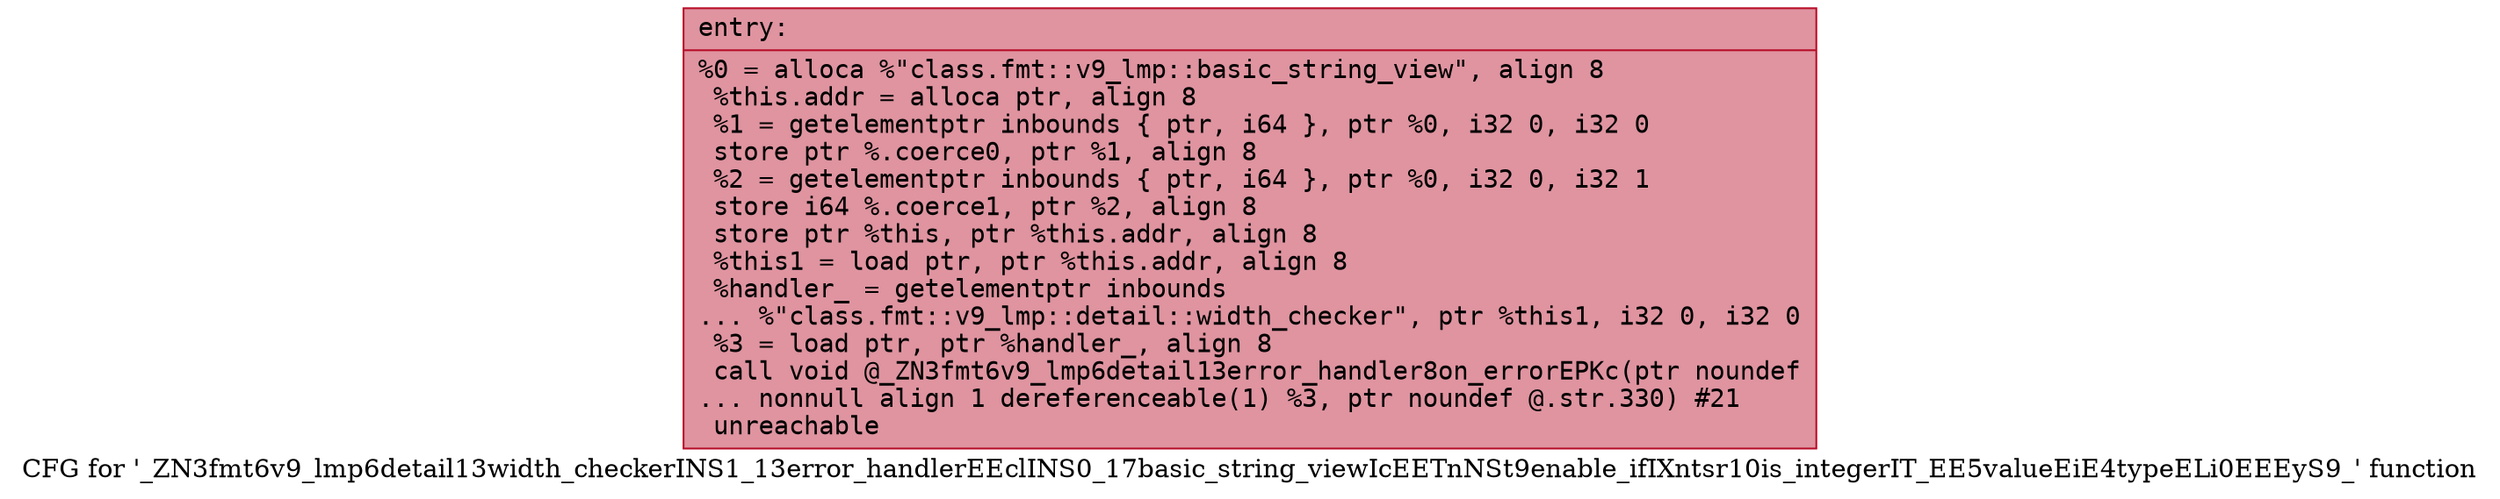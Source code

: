 digraph "CFG for '_ZN3fmt6v9_lmp6detail13width_checkerINS1_13error_handlerEEclINS0_17basic_string_viewIcEETnNSt9enable_ifIXntsr10is_integerIT_EE5valueEiE4typeELi0EEEyS9_' function" {
	label="CFG for '_ZN3fmt6v9_lmp6detail13width_checkerINS1_13error_handlerEEclINS0_17basic_string_viewIcEETnNSt9enable_ifIXntsr10is_integerIT_EE5valueEiE4typeELi0EEEyS9_' function";

	Node0x556bfeb24540 [shape=record,color="#b70d28ff", style=filled, fillcolor="#b70d2870" fontname="Courier",label="{entry:\l|  %0 = alloca %\"class.fmt::v9_lmp::basic_string_view\", align 8\l  %this.addr = alloca ptr, align 8\l  %1 = getelementptr inbounds \{ ptr, i64 \}, ptr %0, i32 0, i32 0\l  store ptr %.coerce0, ptr %1, align 8\l  %2 = getelementptr inbounds \{ ptr, i64 \}, ptr %0, i32 0, i32 1\l  store i64 %.coerce1, ptr %2, align 8\l  store ptr %this, ptr %this.addr, align 8\l  %this1 = load ptr, ptr %this.addr, align 8\l  %handler_ = getelementptr inbounds\l... %\"class.fmt::v9_lmp::detail::width_checker\", ptr %this1, i32 0, i32 0\l  %3 = load ptr, ptr %handler_, align 8\l  call void @_ZN3fmt6v9_lmp6detail13error_handler8on_errorEPKc(ptr noundef\l... nonnull align 1 dereferenceable(1) %3, ptr noundef @.str.330) #21\l  unreachable\l}"];
}
